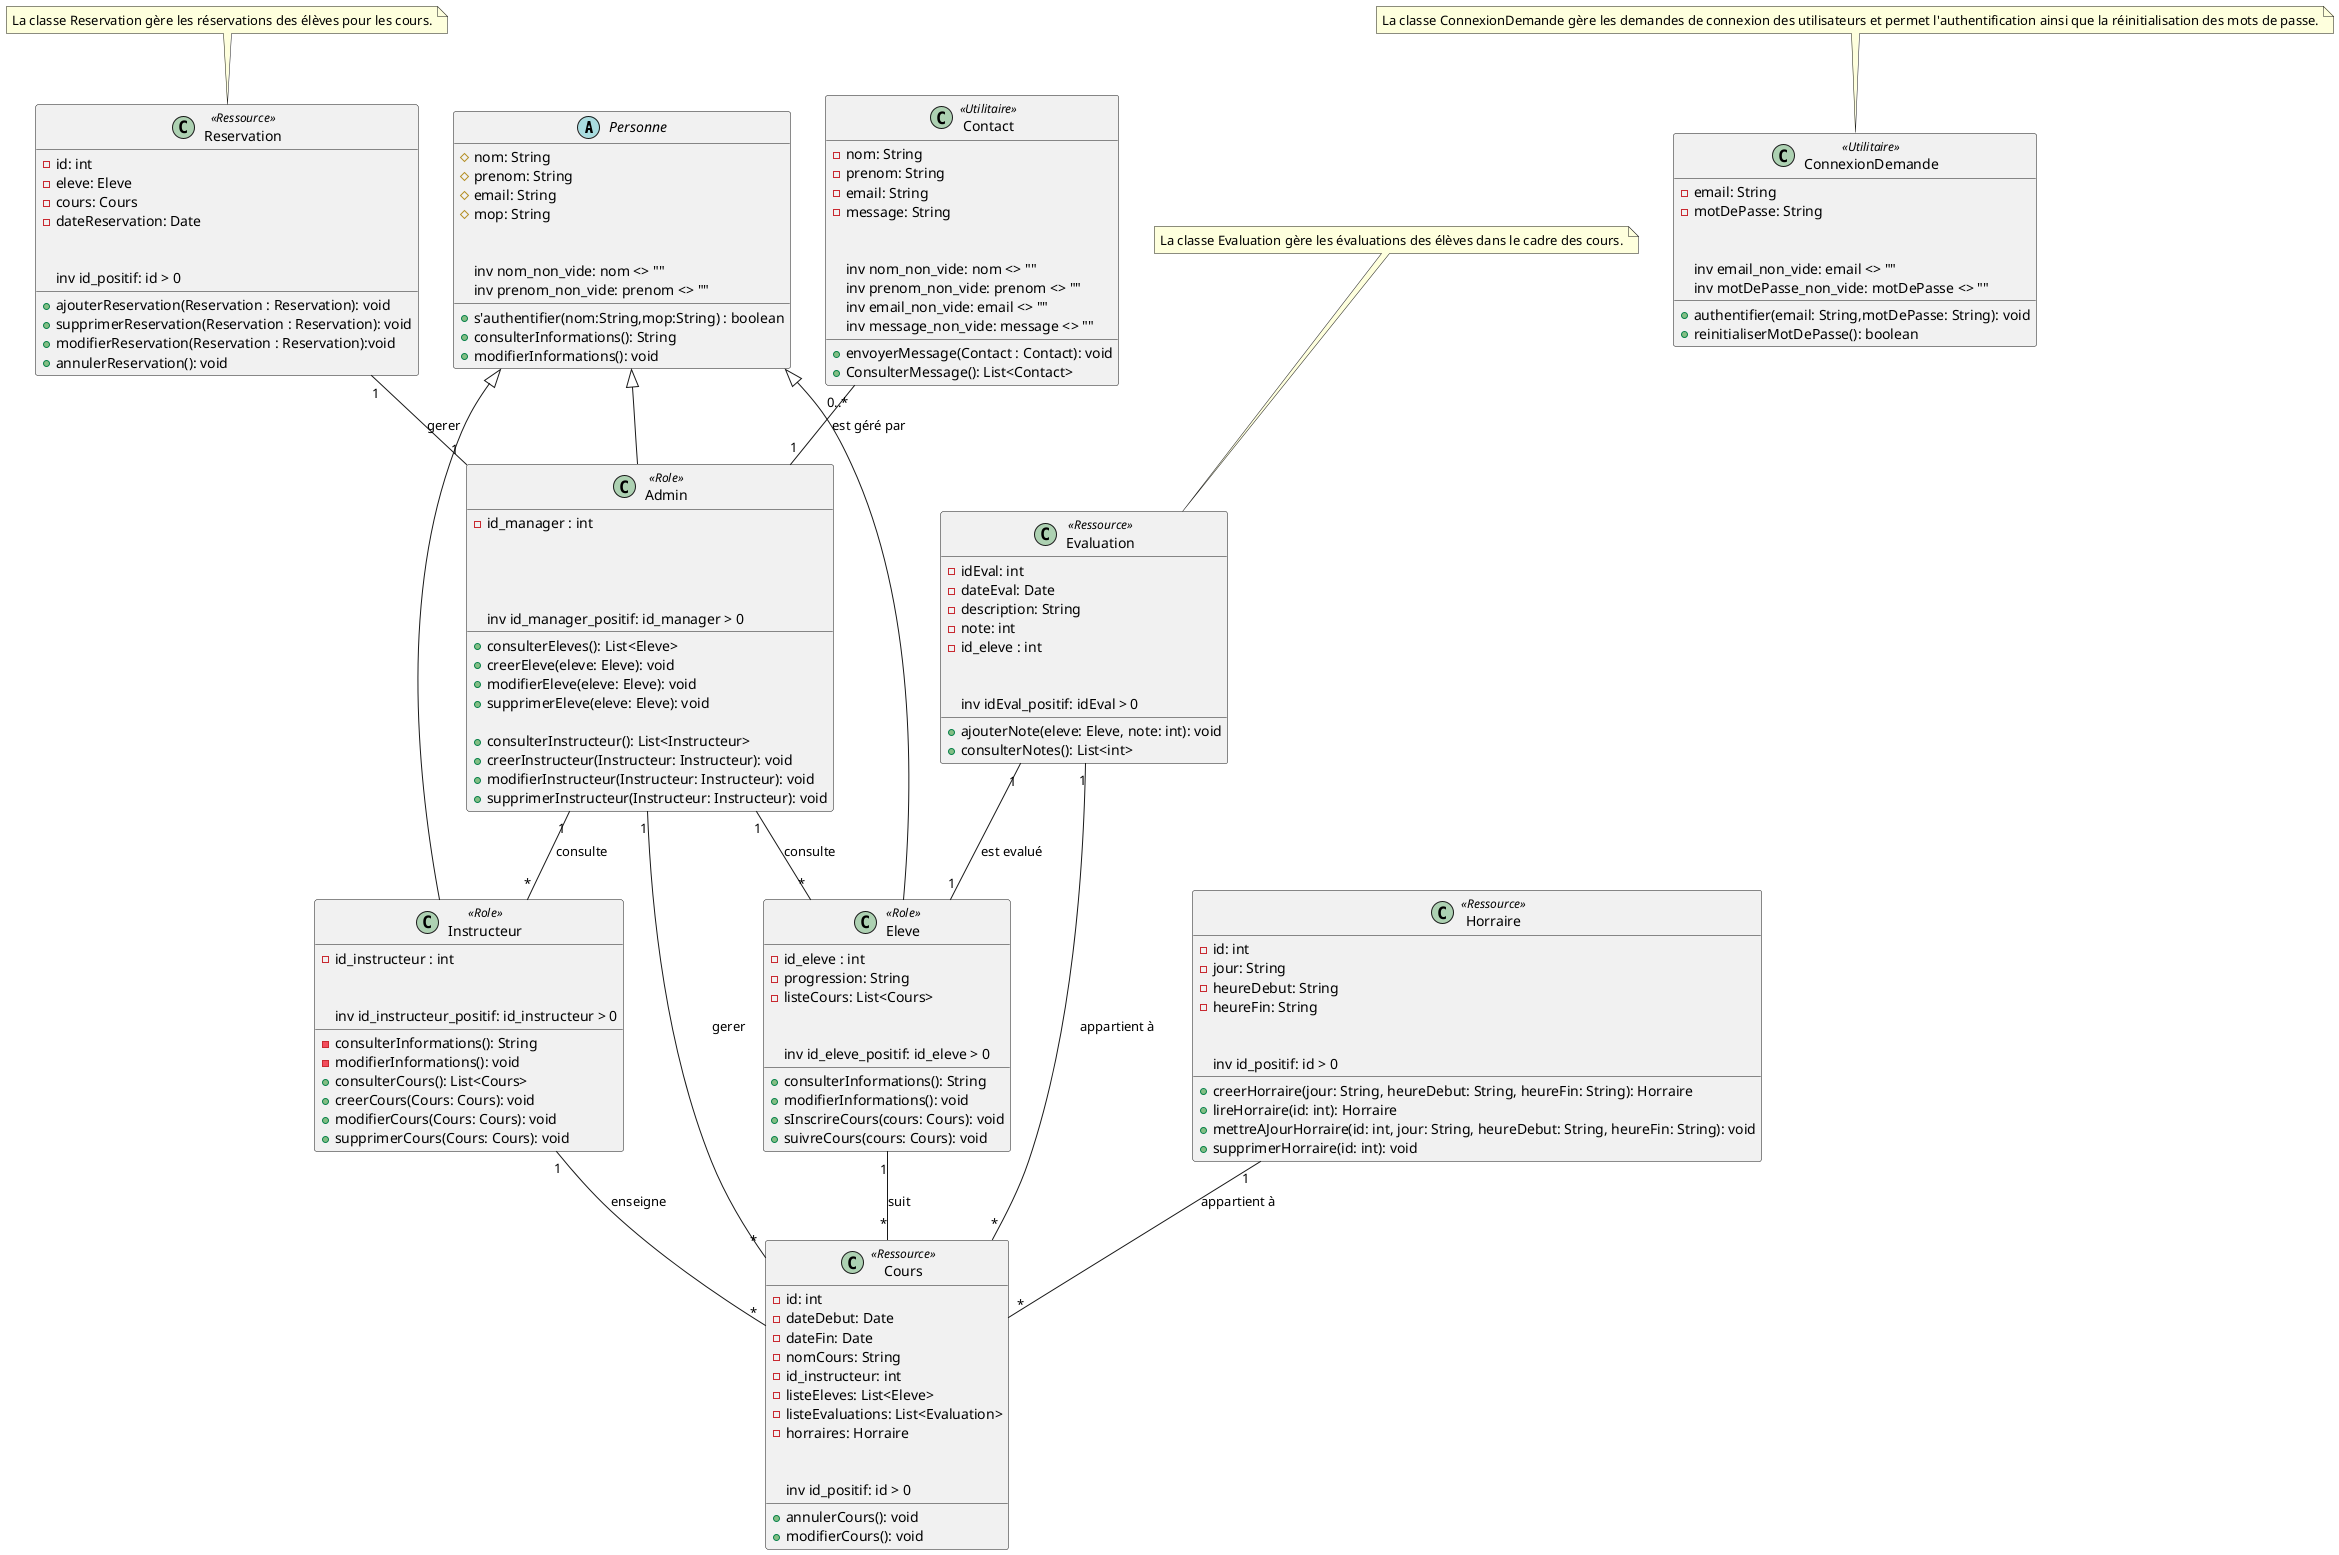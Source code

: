 @startuml

abstract class Personne {
    # nom: String
    # prenom: String
    # email: String
    # mop: String
  
    + s'authentifier(nom:String,mop:String) : boolean 
    + consulterInformations(): String
    + modifierInformations(): void

    inv nom_non_vide: nom <> ""
    inv prenom_non_vide: prenom <> ""
}

class Instructeur<< Role >> {
    - id_instructeur : int

    - consulterInformations(): String
    - modifierInformations(): void
     + consulterCours(): List<Cours>
    + creerCours(Cours: Cours): void
    + modifierCours(Cours: Cours): void
    + supprimerCours(Cours: Cours): void

    inv id_instructeur_positif: id_instructeur > 0
}

class Admin << Role >>{
    - id_manager : int

    
    + consulterEleves(): List<Eleve>
    + creerEleve(eleve: Eleve): void
    + modifierEleve(eleve: Eleve): void
    + supprimerEleve(eleve: Eleve): void

    + consulterInstructeur(): List<Instructeur>
    + creerInstructeur(Instructeur: Instructeur): void
    + modifierInstructeur(Instructeur: Instructeur): void
    + supprimerInstructeur(Instructeur: Instructeur): void

    inv id_manager_positif: id_manager > 0
}

class Eleve << Role >>{
    - id_eleve : int
    - progression: String
    - listeCours: List<Cours>

    + consulterInformations(): String
    + modifierInformations(): void
    + sInscrireCours(cours: Cours): void
    + suivreCours(cours: Cours): void

    inv id_eleve_positif: id_eleve > 0
}

class Cours << Ressource >>{
    - id: int
    - dateDebut: Date
    - dateFin: Date
    - nomCours: String
    - id_instructeur: int
    - listeEleves: List<Eleve>
    - listeEvaluations: List<Evaluation>
    - horraires: Horraire

    + annulerCours(): void
    + modifierCours(): void

     inv id_positif: id > 0
}

class Evaluation << Ressource >>{
    - idEval: int
    - dateEval: Date
    - description: String
    - note: int
    - id_eleve : int

    + ajouterNote(eleve: Eleve, note: int): void
    + consulterNotes(): List<int>

    inv idEval_positif: idEval > 0
}


class Reservation << Ressource >>{
    - id: int
    - eleve: Eleve
    - cours: Cours
    - dateReservation: Date

    + ajouterReservation(Reservation : Reservation): void
    + supprimerReservation(Reservation : Reservation): void
    + modifierReservation(Reservation : Reservation):void
    + annulerReservation(): void

    inv id_positif: id > 0
}


class ConnexionDemande << Utilitaire >>{
    - email: String
    - motDePasse: String

    + authentifier(email: String,motDePasse: String): void
    + reinitialiserMotDePasse(): boolean

    inv email_non_vide: email <> ""
    inv motDePasse_non_vide: motDePasse <> ""
}

class Horraire << Ressource >>{
    - id: int
    - jour: String
    - heureDebut: String
    - heureFin: String

    + creerHorraire(jour: String, heureDebut: String, heureFin: String): Horraire
    + lireHorraire(id: int): Horraire
    + mettreAJourHorraire(id: int, jour: String, heureDebut: String, heureFin: String): void
    + supprimerHorraire(id: int): void

    inv id_positif: id > 0
}



class Contact  << Utilitaire >>{
    - nom: String
    - prenom: String
    - email: String
    - message: String

    + envoyerMessage(Contact : Contact): void
    + ConsulterMessage(): List<Contact>

     inv nom_non_vide: nom <> ""
    inv prenom_non_vide: prenom <> ""
    inv email_non_vide: email <> ""
    inv message_non_vide: message <> ""

}

note "La classe ConnexionDemande gère les demandes de connexion des utilisateurs et permet l'authentification ainsi que la réinitialisation des mots de passe." as NoteConnexionDemande
note "La classe Reservation gère les réservations des élèves pour les cours." as NoteReservation
note "La classe Evaluation gère les évaluations des élèves dans le cadre des cours." as NoteEvaluation

Personne <|-- Instructeur
Personne <|-- Eleve
Personne <|-- Admin
Reservation "1" -- "1" Admin : "gerer"
Instructeur "1" -- "*" Cours : "enseigne"
Eleve "1" -- "*" Cours : "suit"
Admin "1" -- "*" Cours : "gerer"
Evaluation "1" -- "1" Eleve : "est evalué"
Evaluation "1" -- "*" Cours : "appartient à"
Admin "1" -- "*" Instructeur : "consulte"
Admin "1" -- "*" Eleve : "consulte"
Horraire "1" -- "*" Cours : "appartient à"
Contact "0..*" -- "1" Admin : "est géré par"

NoteConnexionDemande -- ConnexionDemande
NoteReservation -- Reservation
NoteEvaluation -- Evaluation


@enduml
